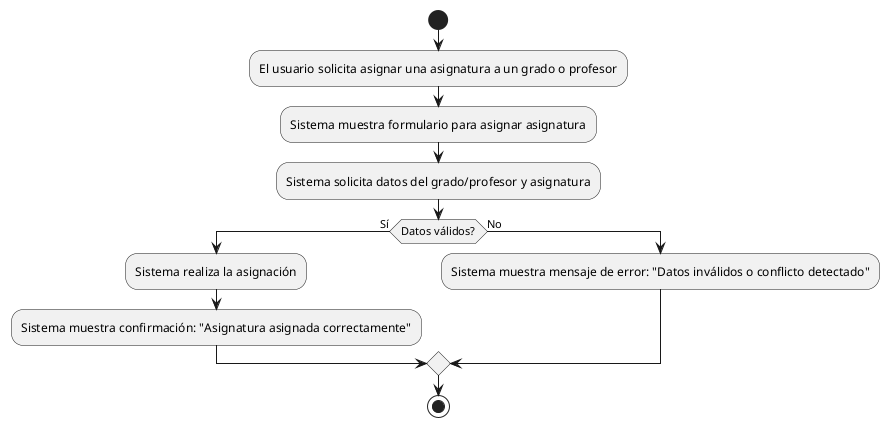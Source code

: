 @startuml
start
:El usuario solicita asignar una asignatura a un grado o profesor;
:Sistema muestra formulario para asignar asignatura;
:Sistema solicita datos del grado/profesor y asignatura;
if (Datos válidos?) then (Sí)
  :Sistema realiza la asignación;
  :Sistema muestra confirmación: "Asignatura asignada correctamente";
else (No)
  :Sistema muestra mensaje de error: "Datos inválidos o conflicto detectado";
endif
stop
@enduml

